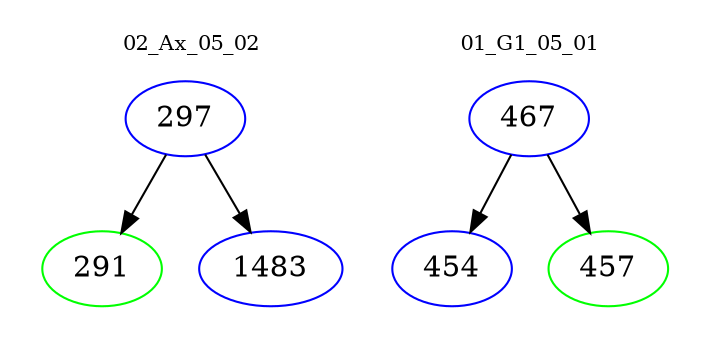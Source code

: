 digraph{
subgraph cluster_0 {
color = white
label = "02_Ax_05_02";
fontsize=10;
T0_297 [label="297", color="blue"]
T0_297 -> T0_291 [color="black"]
T0_291 [label="291", color="green"]
T0_297 -> T0_1483 [color="black"]
T0_1483 [label="1483", color="blue"]
}
subgraph cluster_1 {
color = white
label = "01_G1_05_01";
fontsize=10;
T1_467 [label="467", color="blue"]
T1_467 -> T1_454 [color="black"]
T1_454 [label="454", color="blue"]
T1_467 -> T1_457 [color="black"]
T1_457 [label="457", color="green"]
}
}
